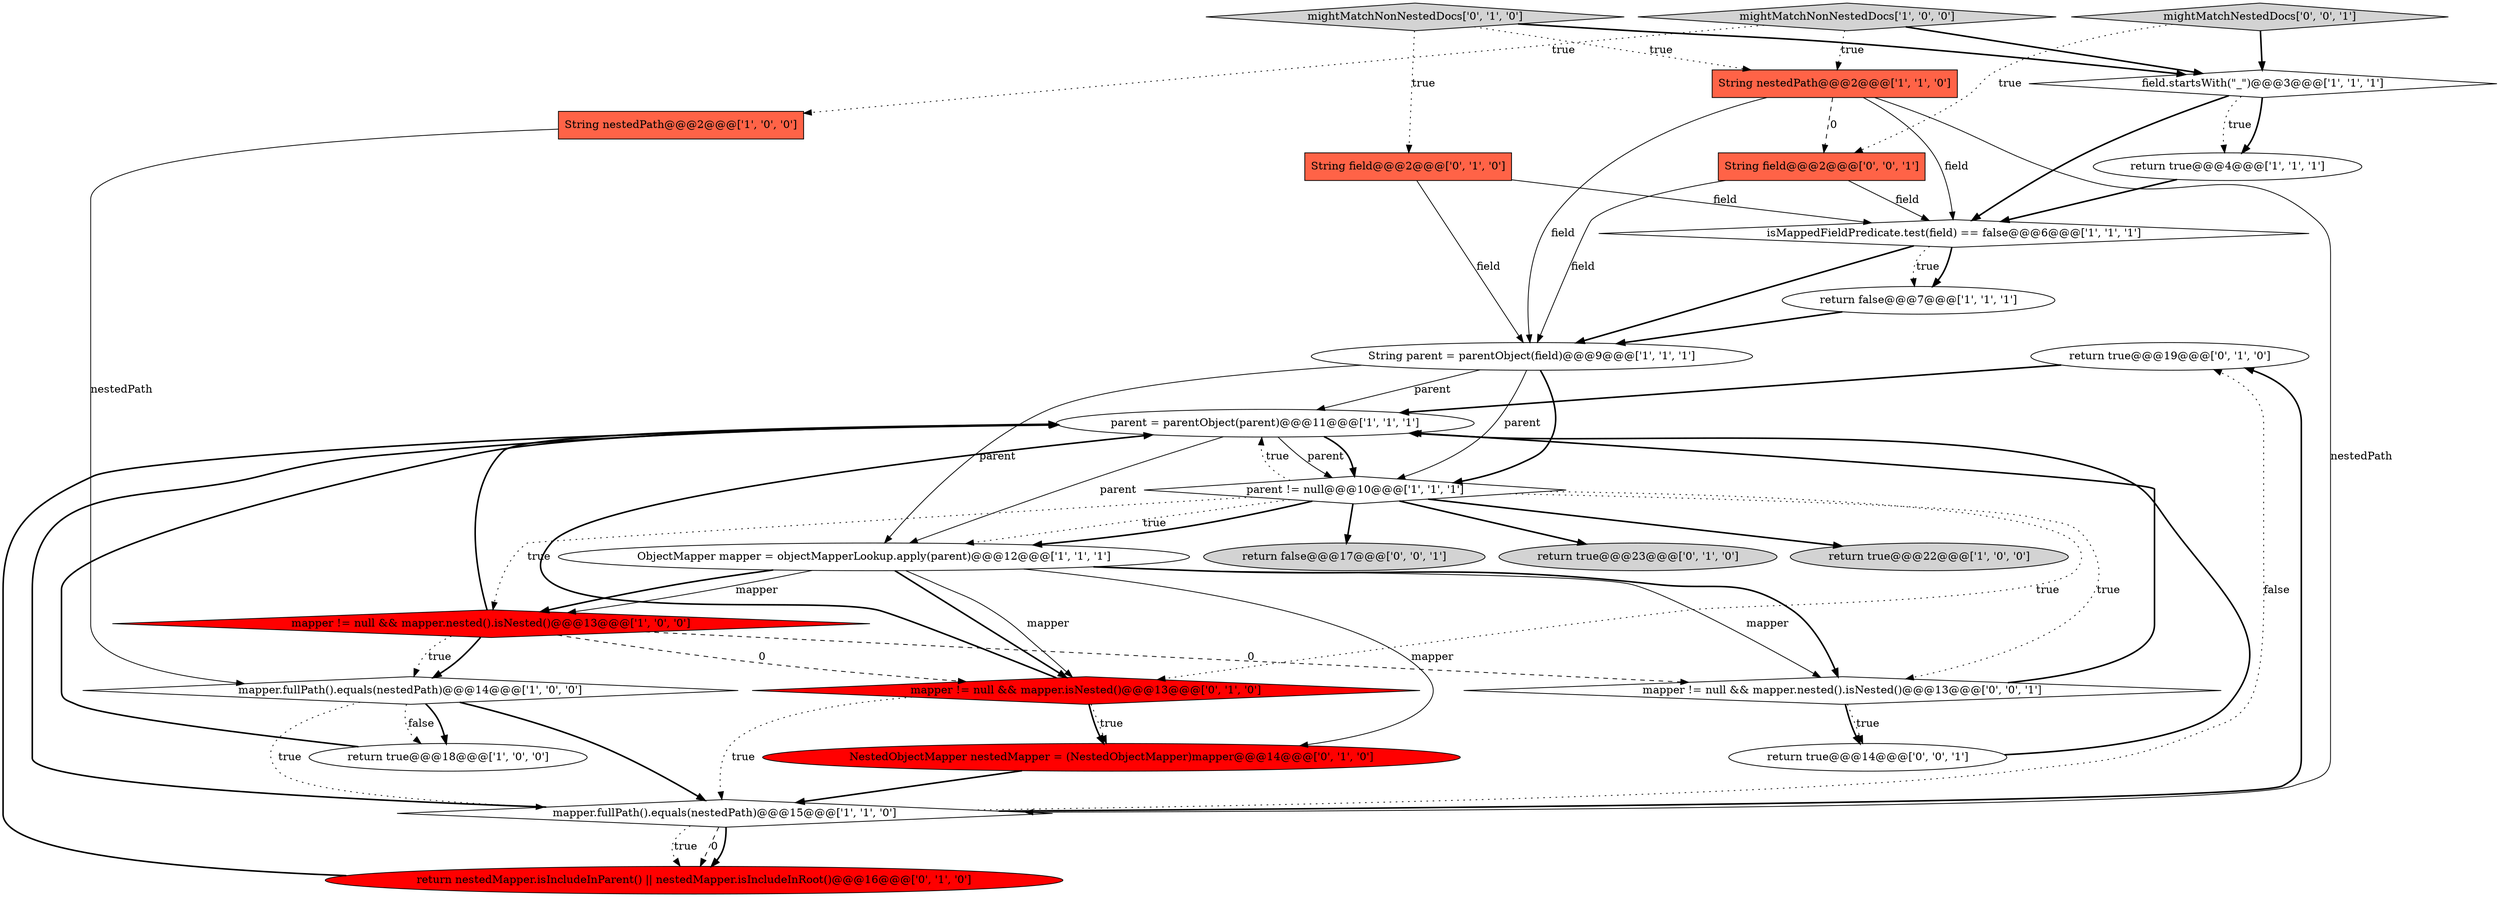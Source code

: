 digraph {
21 [style = filled, label = "return true@@@19@@@['0', '1', '0']", fillcolor = white, shape = ellipse image = "AAA0AAABBB2BBB"];
4 [style = filled, label = "String nestedPath@@@2@@@['1', '0', '0']", fillcolor = tomato, shape = box image = "AAA0AAABBB1BBB"];
19 [style = filled, label = "String field@@@2@@@['0', '1', '0']", fillcolor = tomato, shape = box image = "AAA0AAABBB2BBB"];
3 [style = filled, label = "mapper.fullPath().equals(nestedPath)@@@14@@@['1', '0', '0']", fillcolor = white, shape = diamond image = "AAA0AAABBB1BBB"];
0 [style = filled, label = "return false@@@7@@@['1', '1', '1']", fillcolor = white, shape = ellipse image = "AAA0AAABBB1BBB"];
16 [style = filled, label = "return nestedMapper.isIncludeInParent() || nestedMapper.isIncludeInRoot()@@@16@@@['0', '1', '0']", fillcolor = red, shape = ellipse image = "AAA1AAABBB2BBB"];
5 [style = filled, label = "field.startsWith(\"_\")@@@3@@@['1', '1', '1']", fillcolor = white, shape = diamond image = "AAA0AAABBB1BBB"];
7 [style = filled, label = "return true@@@4@@@['1', '1', '1']", fillcolor = white, shape = ellipse image = "AAA0AAABBB1BBB"];
11 [style = filled, label = "isMappedFieldPredicate.test(field) == false@@@6@@@['1', '1', '1']", fillcolor = white, shape = diamond image = "AAA0AAABBB1BBB"];
22 [style = filled, label = "mapper != null && mapper.isNested()@@@13@@@['0', '1', '0']", fillcolor = red, shape = diamond image = "AAA1AAABBB2BBB"];
13 [style = filled, label = "return true@@@22@@@['1', '0', '0']", fillcolor = lightgray, shape = ellipse image = "AAA0AAABBB1BBB"];
14 [style = filled, label = "String nestedPath@@@2@@@['1', '1', '0']", fillcolor = tomato, shape = box image = "AAA0AAABBB1BBB"];
2 [style = filled, label = "mapper.fullPath().equals(nestedPath)@@@15@@@['1', '1', '0']", fillcolor = white, shape = diamond image = "AAA0AAABBB1BBB"];
27 [style = filled, label = "mapper != null && mapper.nested().isNested()@@@13@@@['0', '0', '1']", fillcolor = white, shape = diamond image = "AAA0AAABBB3BBB"];
9 [style = filled, label = "mapper != null && mapper.nested().isNested()@@@13@@@['1', '0', '0']", fillcolor = red, shape = diamond image = "AAA1AAABBB1BBB"];
23 [style = filled, label = "return true@@@14@@@['0', '0', '1']", fillcolor = white, shape = ellipse image = "AAA0AAABBB3BBB"];
25 [style = filled, label = "return false@@@17@@@['0', '0', '1']", fillcolor = lightgray, shape = ellipse image = "AAA0AAABBB3BBB"];
24 [style = filled, label = "mightMatchNestedDocs['0', '0', '1']", fillcolor = lightgray, shape = diamond image = "AAA0AAABBB3BBB"];
12 [style = filled, label = "return true@@@18@@@['1', '0', '0']", fillcolor = white, shape = ellipse image = "AAA0AAABBB1BBB"];
18 [style = filled, label = "NestedObjectMapper nestedMapper = (NestedObjectMapper)mapper@@@14@@@['0', '1', '0']", fillcolor = red, shape = ellipse image = "AAA1AAABBB2BBB"];
1 [style = filled, label = "mightMatchNonNestedDocs['1', '0', '0']", fillcolor = lightgray, shape = diamond image = "AAA0AAABBB1BBB"];
10 [style = filled, label = "parent != null@@@10@@@['1', '1', '1']", fillcolor = white, shape = diamond image = "AAA0AAABBB1BBB"];
17 [style = filled, label = "mightMatchNonNestedDocs['0', '1', '0']", fillcolor = lightgray, shape = diamond image = "AAA0AAABBB2BBB"];
15 [style = filled, label = "String parent = parentObject(field)@@@9@@@['1', '1', '1']", fillcolor = white, shape = ellipse image = "AAA0AAABBB1BBB"];
26 [style = filled, label = "String field@@@2@@@['0', '0', '1']", fillcolor = tomato, shape = box image = "AAA0AAABBB3BBB"];
20 [style = filled, label = "return true@@@23@@@['0', '1', '0']", fillcolor = lightgray, shape = ellipse image = "AAA0AAABBB2BBB"];
6 [style = filled, label = "parent = parentObject(parent)@@@11@@@['1', '1', '1']", fillcolor = white, shape = ellipse image = "AAA0AAABBB1BBB"];
8 [style = filled, label = "ObjectMapper mapper = objectMapperLookup.apply(parent)@@@12@@@['1', '1', '1']", fillcolor = white, shape = ellipse image = "AAA0AAABBB1BBB"];
1->5 [style = bold, label=""];
19->15 [style = solid, label="field"];
4->3 [style = solid, label="nestedPath"];
8->27 [style = solid, label="mapper"];
10->8 [style = dotted, label="true"];
17->5 [style = bold, label=""];
10->6 [style = dotted, label="true"];
26->15 [style = solid, label="field"];
7->11 [style = bold, label=""];
15->10 [style = bold, label=""];
10->20 [style = bold, label=""];
22->18 [style = dotted, label="true"];
21->6 [style = bold, label=""];
15->6 [style = solid, label="parent"];
2->6 [style = bold, label=""];
16->6 [style = bold, label=""];
14->2 [style = solid, label="nestedPath"];
17->14 [style = dotted, label="true"];
27->23 [style = dotted, label="true"];
9->27 [style = dashed, label="0"];
9->22 [style = dashed, label="0"];
1->4 [style = dotted, label="true"];
14->11 [style = solid, label="field"];
6->10 [style = solid, label="parent"];
8->9 [style = solid, label="mapper"];
1->14 [style = dotted, label="true"];
3->12 [style = bold, label=""];
15->10 [style = solid, label="parent"];
10->9 [style = dotted, label="true"];
2->16 [style = dotted, label="true"];
12->6 [style = bold, label=""];
18->2 [style = bold, label=""];
27->6 [style = bold, label=""];
0->15 [style = bold, label=""];
11->15 [style = bold, label=""];
24->5 [style = bold, label=""];
26->11 [style = solid, label="field"];
22->2 [style = dotted, label="true"];
9->6 [style = bold, label=""];
8->22 [style = bold, label=""];
3->12 [style = dotted, label="false"];
14->26 [style = dashed, label="0"];
11->0 [style = bold, label=""];
22->18 [style = bold, label=""];
10->8 [style = bold, label=""];
10->13 [style = bold, label=""];
3->2 [style = bold, label=""];
24->26 [style = dotted, label="true"];
10->25 [style = bold, label=""];
5->7 [style = dotted, label="true"];
2->21 [style = bold, label=""];
2->21 [style = dotted, label="false"];
2->16 [style = dashed, label="0"];
11->0 [style = dotted, label="true"];
6->10 [style = bold, label=""];
23->6 [style = bold, label=""];
17->19 [style = dotted, label="true"];
8->9 [style = bold, label=""];
10->22 [style = dotted, label="true"];
9->3 [style = bold, label=""];
5->7 [style = bold, label=""];
14->15 [style = solid, label="field"];
19->11 [style = solid, label="field"];
5->11 [style = bold, label=""];
10->27 [style = dotted, label="true"];
27->23 [style = bold, label=""];
8->18 [style = solid, label="mapper"];
8->27 [style = bold, label=""];
15->8 [style = solid, label="parent"];
8->22 [style = solid, label="mapper"];
9->3 [style = dotted, label="true"];
6->8 [style = solid, label="parent"];
3->2 [style = dotted, label="true"];
22->6 [style = bold, label=""];
2->16 [style = bold, label=""];
}
